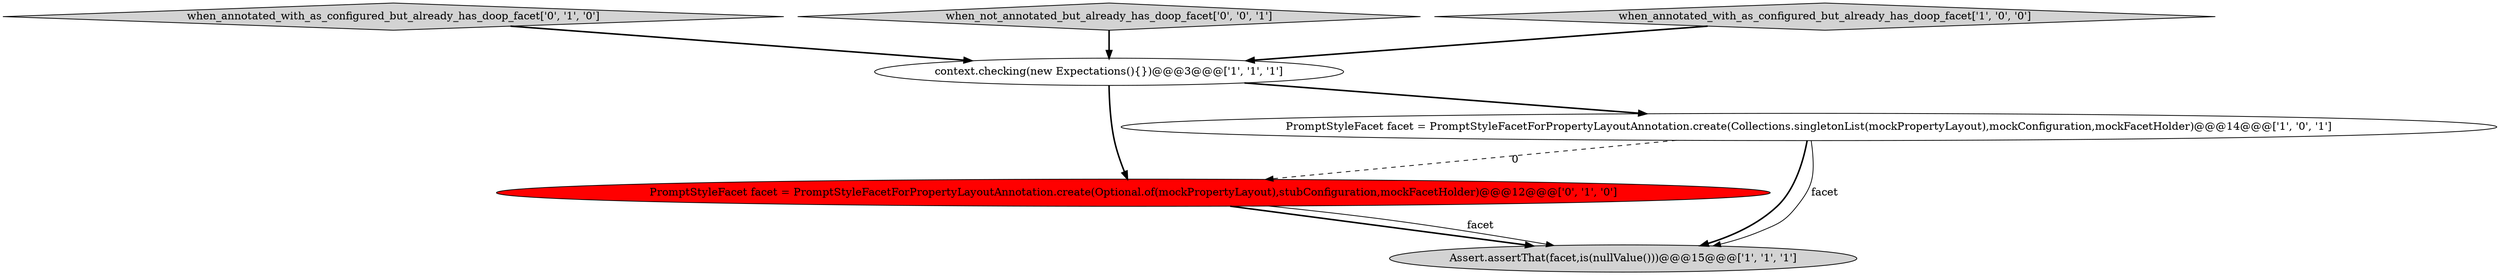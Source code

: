 digraph {
5 [style = filled, label = "PromptStyleFacet facet = PromptStyleFacetForPropertyLayoutAnnotation.create(Optional.of(mockPropertyLayout),stubConfiguration,mockFacetHolder)@@@12@@@['0', '1', '0']", fillcolor = red, shape = ellipse image = "AAA1AAABBB2BBB"];
3 [style = filled, label = "Assert.assertThat(facet,is(nullValue()))@@@15@@@['1', '1', '1']", fillcolor = lightgray, shape = ellipse image = "AAA0AAABBB1BBB"];
4 [style = filled, label = "when_annotated_with_as_configured_but_already_has_doop_facet['0', '1', '0']", fillcolor = lightgray, shape = diamond image = "AAA0AAABBB2BBB"];
0 [style = filled, label = "PromptStyleFacet facet = PromptStyleFacetForPropertyLayoutAnnotation.create(Collections.singletonList(mockPropertyLayout),mockConfiguration,mockFacetHolder)@@@14@@@['1', '0', '1']", fillcolor = white, shape = ellipse image = "AAA0AAABBB1BBB"];
6 [style = filled, label = "when_not_annotated_but_already_has_doop_facet['0', '0', '1']", fillcolor = lightgray, shape = diamond image = "AAA0AAABBB3BBB"];
1 [style = filled, label = "when_annotated_with_as_configured_but_already_has_doop_facet['1', '0', '0']", fillcolor = lightgray, shape = diamond image = "AAA0AAABBB1BBB"];
2 [style = filled, label = "context.checking(new Expectations(){})@@@3@@@['1', '1', '1']", fillcolor = white, shape = ellipse image = "AAA0AAABBB1BBB"];
0->3 [style = bold, label=""];
5->3 [style = bold, label=""];
1->2 [style = bold, label=""];
2->0 [style = bold, label=""];
4->2 [style = bold, label=""];
0->5 [style = dashed, label="0"];
5->3 [style = solid, label="facet"];
2->5 [style = bold, label=""];
0->3 [style = solid, label="facet"];
6->2 [style = bold, label=""];
}
